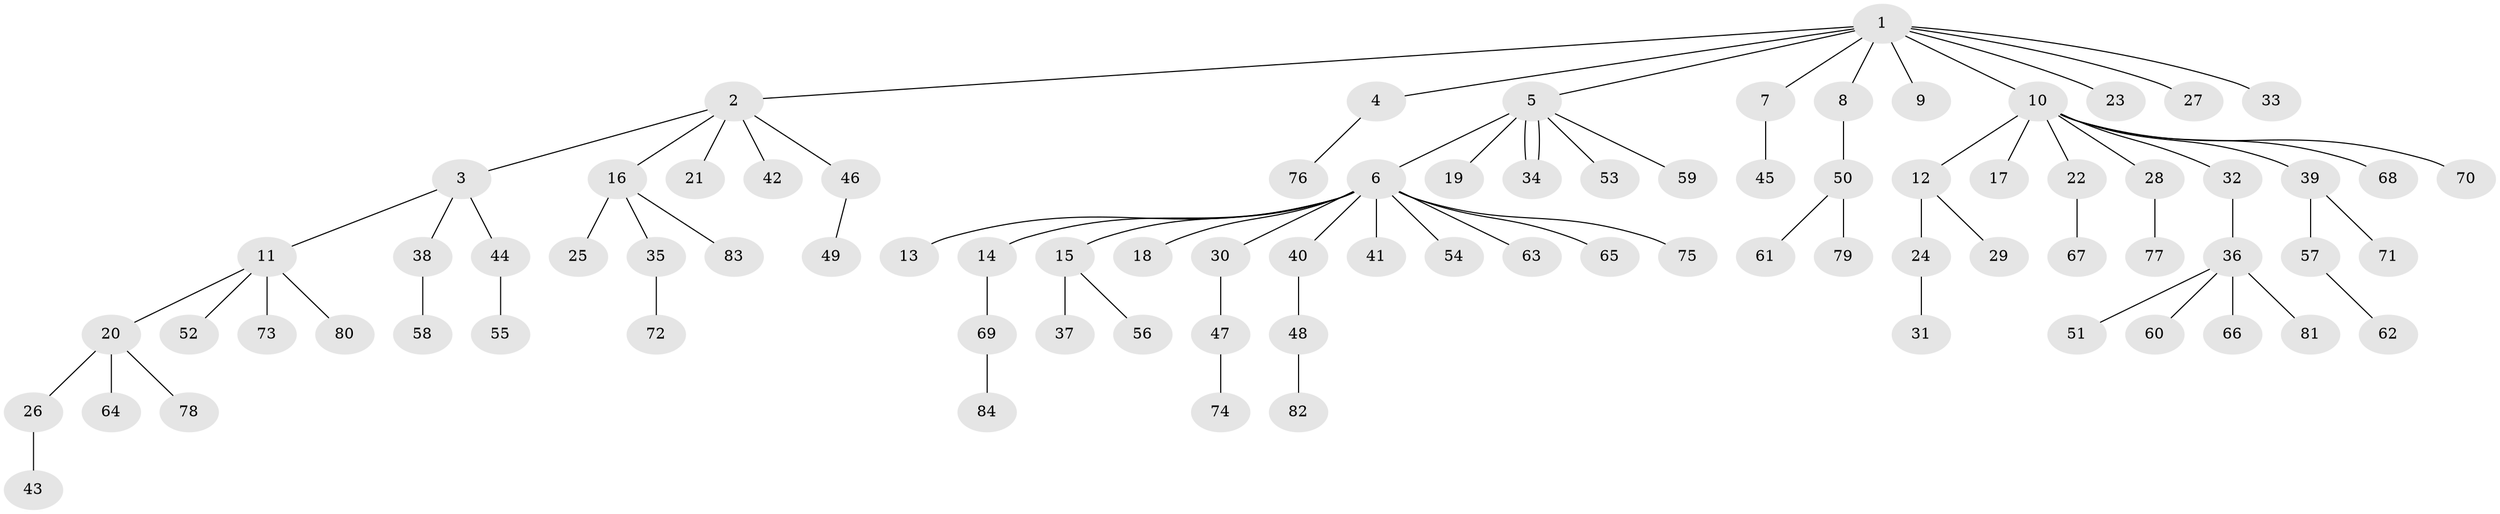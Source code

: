 // Generated by graph-tools (version 1.1) at 2025/47/03/09/25 04:47:55]
// undirected, 84 vertices, 84 edges
graph export_dot {
graph [start="1"]
  node [color=gray90,style=filled];
  1;
  2;
  3;
  4;
  5;
  6;
  7;
  8;
  9;
  10;
  11;
  12;
  13;
  14;
  15;
  16;
  17;
  18;
  19;
  20;
  21;
  22;
  23;
  24;
  25;
  26;
  27;
  28;
  29;
  30;
  31;
  32;
  33;
  34;
  35;
  36;
  37;
  38;
  39;
  40;
  41;
  42;
  43;
  44;
  45;
  46;
  47;
  48;
  49;
  50;
  51;
  52;
  53;
  54;
  55;
  56;
  57;
  58;
  59;
  60;
  61;
  62;
  63;
  64;
  65;
  66;
  67;
  68;
  69;
  70;
  71;
  72;
  73;
  74;
  75;
  76;
  77;
  78;
  79;
  80;
  81;
  82;
  83;
  84;
  1 -- 2;
  1 -- 4;
  1 -- 5;
  1 -- 7;
  1 -- 8;
  1 -- 9;
  1 -- 10;
  1 -- 23;
  1 -- 27;
  1 -- 33;
  2 -- 3;
  2 -- 16;
  2 -- 21;
  2 -- 42;
  2 -- 46;
  3 -- 11;
  3 -- 38;
  3 -- 44;
  4 -- 76;
  5 -- 6;
  5 -- 19;
  5 -- 34;
  5 -- 34;
  5 -- 53;
  5 -- 59;
  6 -- 13;
  6 -- 14;
  6 -- 15;
  6 -- 18;
  6 -- 30;
  6 -- 40;
  6 -- 41;
  6 -- 54;
  6 -- 63;
  6 -- 65;
  6 -- 75;
  7 -- 45;
  8 -- 50;
  10 -- 12;
  10 -- 17;
  10 -- 22;
  10 -- 28;
  10 -- 32;
  10 -- 39;
  10 -- 68;
  10 -- 70;
  11 -- 20;
  11 -- 52;
  11 -- 73;
  11 -- 80;
  12 -- 24;
  12 -- 29;
  14 -- 69;
  15 -- 37;
  15 -- 56;
  16 -- 25;
  16 -- 35;
  16 -- 83;
  20 -- 26;
  20 -- 64;
  20 -- 78;
  22 -- 67;
  24 -- 31;
  26 -- 43;
  28 -- 77;
  30 -- 47;
  32 -- 36;
  35 -- 72;
  36 -- 51;
  36 -- 60;
  36 -- 66;
  36 -- 81;
  38 -- 58;
  39 -- 57;
  39 -- 71;
  40 -- 48;
  44 -- 55;
  46 -- 49;
  47 -- 74;
  48 -- 82;
  50 -- 61;
  50 -- 79;
  57 -- 62;
  69 -- 84;
}
